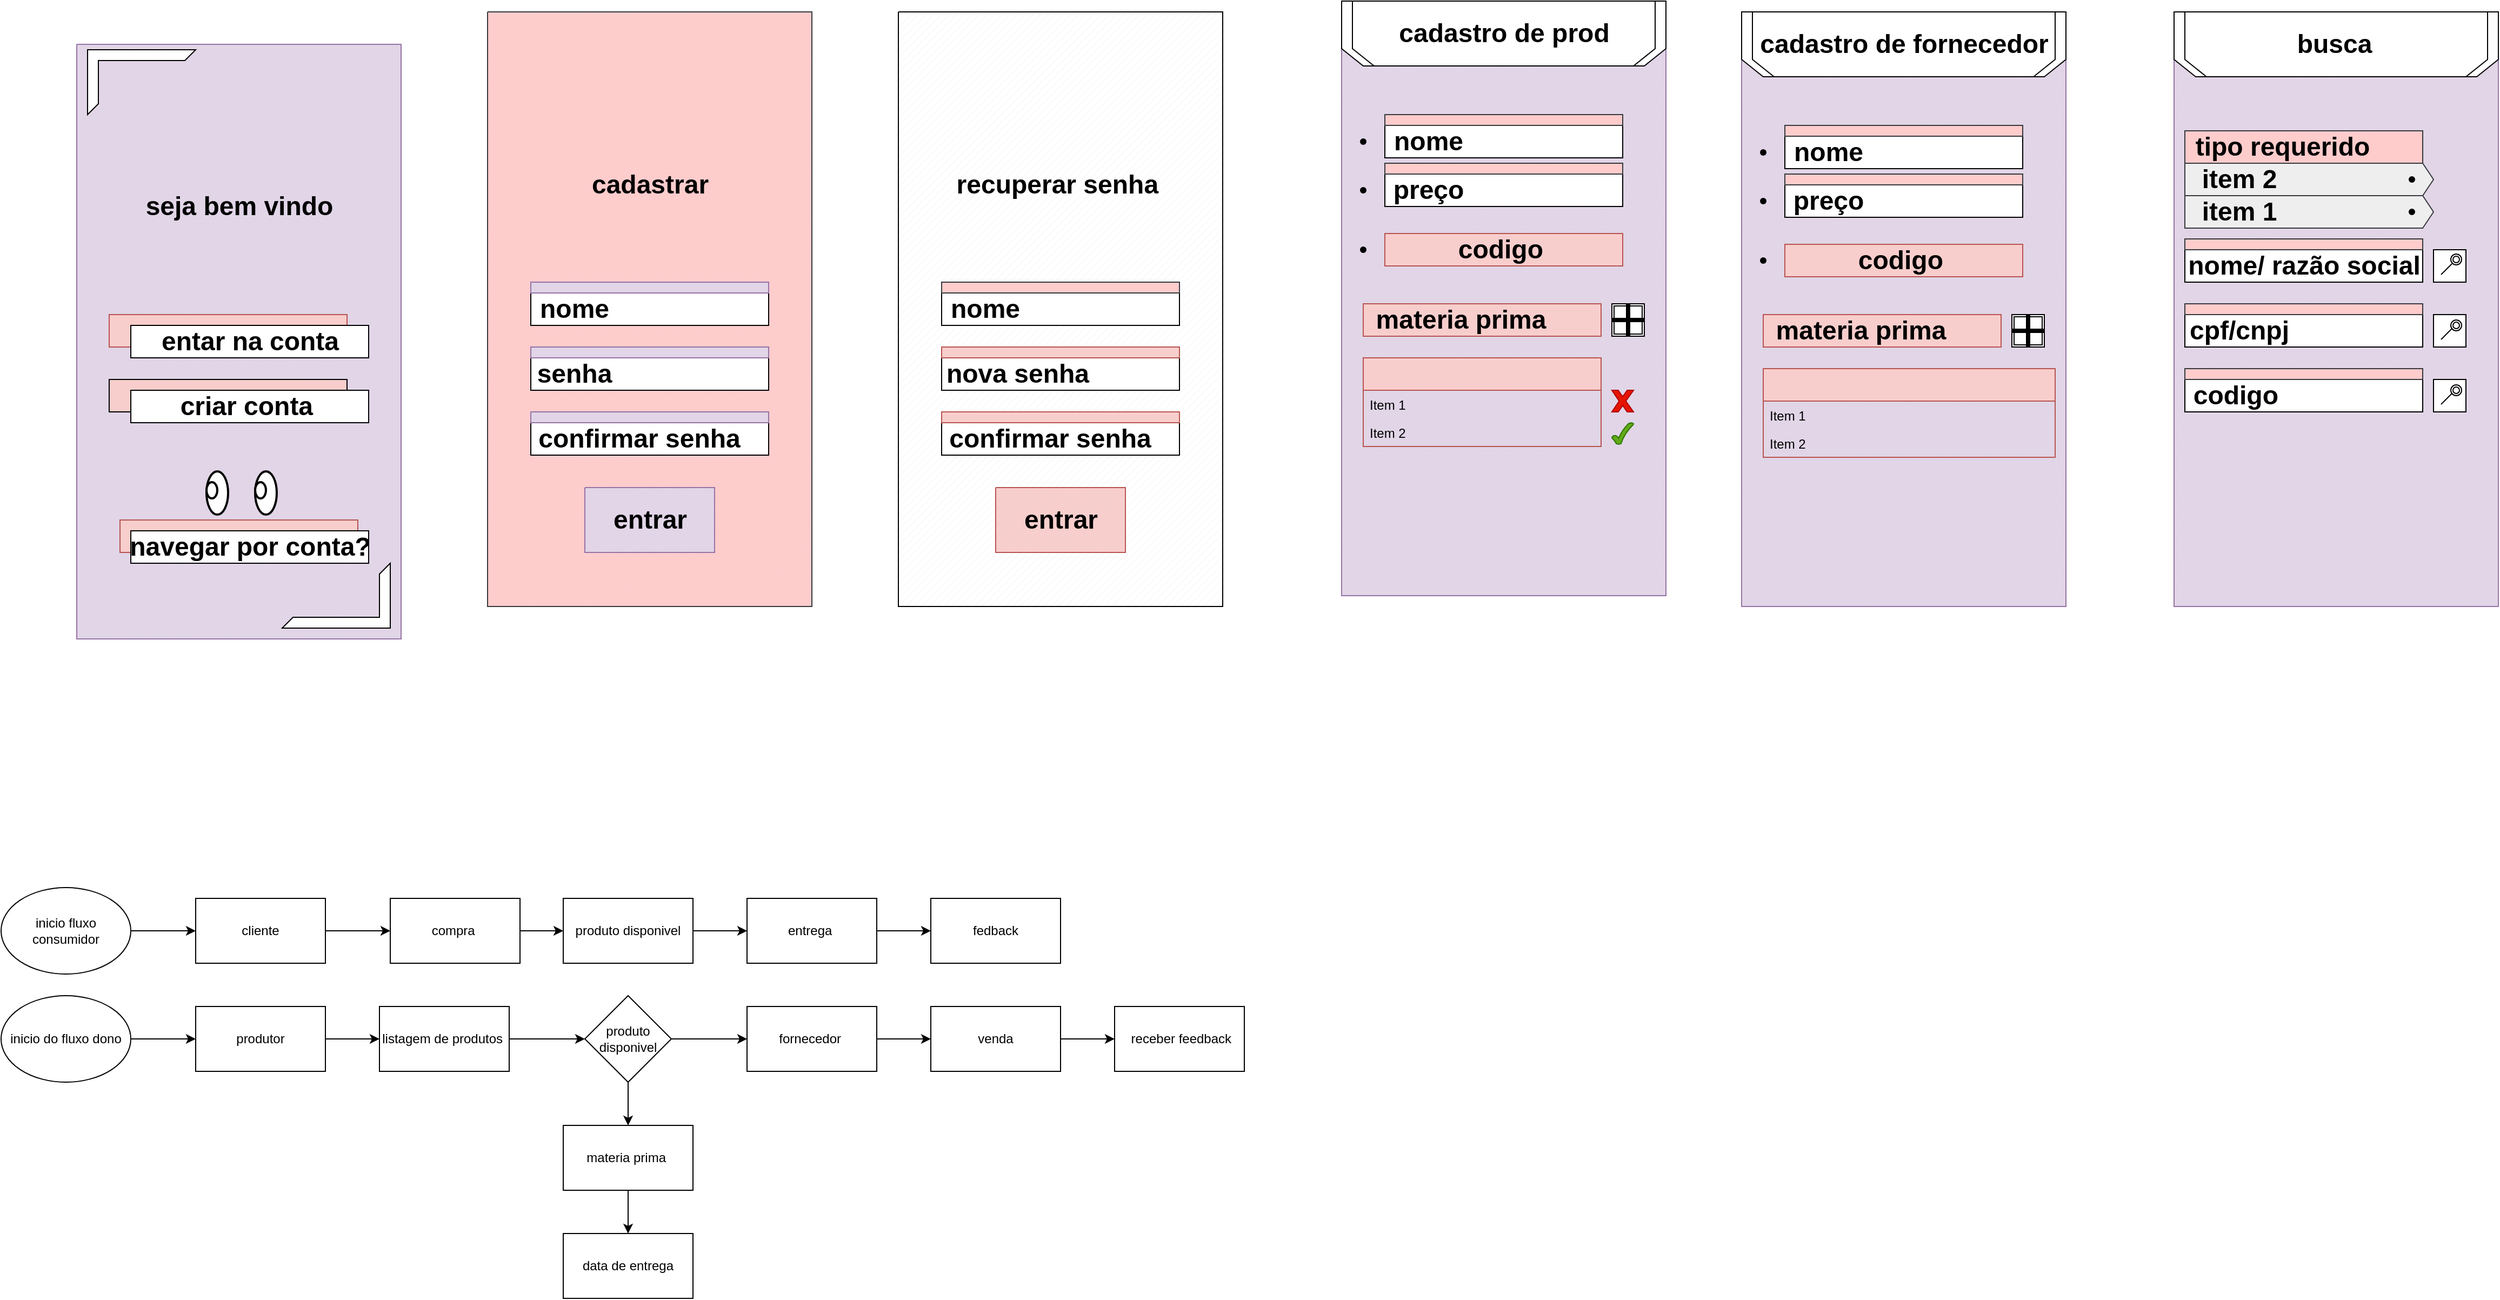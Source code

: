<mxfile version="24.4.13" type="google">
  <diagram name="Página-1" id="VuEnpg6Bu1WioC_4Fvcf">
    <mxGraphModel dx="2261" dy="1951" grid="1" gridSize="10" guides="1" tooltips="1" connect="1" arrows="1" fold="1" page="1" pageScale="1" pageWidth="827" pageHeight="1169" math="0" shadow="0">
      <root>
        <mxCell id="0" />
        <mxCell id="1" parent="0" />
        <mxCell id="CZ2TSmDoHZK354zX8ozz-18" value="" style="verticalLabelPosition=bottom;verticalAlign=top;html=1;shape=mxgraph.basic.patternFillRect;fillStyle=diag;step=5;fillStrokeWidth=0.2;fillStrokeColor=#dddddd;fillColor=#ffcccc;strokeColor=#36393d;" parent="1" vertex="1">
          <mxGeometry x="360" y="-260" width="300" height="550" as="geometry" />
        </mxCell>
        <mxCell id="CZ2TSmDoHZK354zX8ozz-19" value="" style="verticalLabelPosition=bottom;verticalAlign=top;html=1;shape=mxgraph.basic.rect;fillColor2=none;strokeWidth=1;size=20;indent=5;" parent="1" vertex="1">
          <mxGeometry x="400" width="220" height="30" as="geometry" />
        </mxCell>
        <mxCell id="CZ2TSmDoHZK354zX8ozz-20" value="" style="verticalLabelPosition=bottom;verticalAlign=top;html=1;shape=mxgraph.basic.rect;fillColor2=none;strokeWidth=1;size=20;indent=5;" parent="1" vertex="1">
          <mxGeometry x="400" y="60" width="220" height="30" as="geometry" />
        </mxCell>
        <mxCell id="CZ2TSmDoHZK354zX8ozz-21" value="" style="verticalLabelPosition=bottom;verticalAlign=top;html=1;shape=mxgraph.basic.patternFillRect;fillStyle=diag;step=5;fillStrokeWidth=0.2;fillStrokeColor=#dddddd;fillColor=#e1d5e7;strokeColor=#9673a6;" parent="1" vertex="1">
          <mxGeometry x="450" y="180" width="120" height="60" as="geometry" />
        </mxCell>
        <mxCell id="CZ2TSmDoHZK354zX8ozz-23" value="cadastrar" style="text;strokeColor=none;fillColor=none;html=1;fontSize=24;fontStyle=1;verticalAlign=middle;align=center;" parent="1" vertex="1">
          <mxGeometry x="460" y="-120" width="100" height="40" as="geometry" />
        </mxCell>
        <mxCell id="CZ2TSmDoHZK354zX8ozz-24" value="" style="verticalLabelPosition=bottom;verticalAlign=top;html=1;shape=mxgraph.basic.rect;fillColor2=none;strokeWidth=1;size=20;indent=5;fillColor=#e1d5e7;strokeColor=#9673a6;" parent="1" vertex="1">
          <mxGeometry x="400" y="-10" width="220" height="10" as="geometry" />
        </mxCell>
        <mxCell id="CZ2TSmDoHZK354zX8ozz-25" value="nome" style="text;strokeColor=none;fillColor=none;html=1;fontSize=24;fontStyle=1;verticalAlign=middle;align=center;" parent="1" vertex="1">
          <mxGeometry x="430" y="10" width="20" height="10" as="geometry" />
        </mxCell>
        <mxCell id="CZ2TSmDoHZK354zX8ozz-26" value="senha" style="text;strokeColor=none;fillColor=none;html=1;fontSize=24;fontStyle=1;verticalAlign=middle;align=center;" parent="1" vertex="1">
          <mxGeometry x="430" y="70" width="20" height="10" as="geometry" />
        </mxCell>
        <mxCell id="CZ2TSmDoHZK354zX8ozz-27" value="" style="verticalLabelPosition=bottom;verticalAlign=top;html=1;shape=mxgraph.basic.rect;fillColor2=none;strokeWidth=1;size=20;indent=5;fillColor=#e1d5e7;strokeColor=#9673a6;" parent="1" vertex="1">
          <mxGeometry x="400" y="50" width="220" height="10" as="geometry" />
        </mxCell>
        <mxCell id="CZ2TSmDoHZK354zX8ozz-28" value="entrar" style="text;html=1;fontSize=24;fontStyle=1;verticalAlign=middle;align=center;rotation=0;" parent="1" vertex="1">
          <mxGeometry x="460" y="190" width="100" height="40" as="geometry" />
        </mxCell>
        <mxCell id="CZ2TSmDoHZK354zX8ozz-29" value="" style="verticalLabelPosition=bottom;verticalAlign=top;html=1;shape=mxgraph.basic.rect;fillColor2=none;strokeWidth=1;size=20;indent=5;" parent="1" vertex="1">
          <mxGeometry x="400" y="120" width="220" height="30" as="geometry" />
        </mxCell>
        <mxCell id="CZ2TSmDoHZK354zX8ozz-31" value="" style="verticalLabelPosition=bottom;verticalAlign=top;html=1;shape=mxgraph.basic.rect;fillColor2=none;strokeWidth=1;size=20;indent=5;fillColor=#e1d5e7;strokeColor=#9673a6;" parent="1" vertex="1">
          <mxGeometry x="400" y="110" width="220" height="10" as="geometry" />
        </mxCell>
        <mxCell id="CZ2TSmDoHZK354zX8ozz-32" value="confirmar senha" style="text;strokeColor=none;fillColor=none;html=1;fontSize=24;fontStyle=1;verticalAlign=middle;align=center;" parent="1" vertex="1">
          <mxGeometry x="490" y="130" width="20" height="10" as="geometry" />
        </mxCell>
        <mxCell id="CZ2TSmDoHZK354zX8ozz-33" value="" style="verticalLabelPosition=bottom;verticalAlign=top;html=1;shape=mxgraph.basic.patternFillRect;fillStyle=diag;step=5;fillStrokeWidth=0.2;fillStrokeColor=#dddddd;" parent="1" vertex="1">
          <mxGeometry x="740" y="-260" width="300" height="550" as="geometry" />
        </mxCell>
        <mxCell id="CZ2TSmDoHZK354zX8ozz-34" value="" style="verticalLabelPosition=bottom;verticalAlign=top;html=1;shape=mxgraph.basic.rect;fillColor2=none;strokeWidth=1;size=20;indent=5;" parent="1" vertex="1">
          <mxGeometry x="780" width="220" height="30" as="geometry" />
        </mxCell>
        <mxCell id="CZ2TSmDoHZK354zX8ozz-35" value="" style="verticalLabelPosition=bottom;verticalAlign=top;html=1;shape=mxgraph.basic.rect;fillColor2=none;strokeWidth=1;size=20;indent=5;" parent="1" vertex="1">
          <mxGeometry x="780" y="60" width="220" height="30" as="geometry" />
        </mxCell>
        <mxCell id="CZ2TSmDoHZK354zX8ozz-36" value="" style="verticalLabelPosition=bottom;verticalAlign=top;html=1;shape=mxgraph.basic.patternFillRect;fillStyle=diag;step=5;fillStrokeWidth=0.2;fillStrokeColor=#dddddd;fillColor=#f8cecc;strokeColor=#b85450;" parent="1" vertex="1">
          <mxGeometry x="830" y="180" width="120" height="60" as="geometry" />
        </mxCell>
        <mxCell id="CZ2TSmDoHZK354zX8ozz-37" value="recuperar senha&amp;nbsp;" style="text;strokeColor=none;fillColor=none;html=1;fontSize=24;fontStyle=1;verticalAlign=middle;align=center;" parent="1" vertex="1">
          <mxGeometry x="840" y="-120" width="100" height="40" as="geometry" />
        </mxCell>
        <mxCell id="CZ2TSmDoHZK354zX8ozz-38" value="" style="verticalLabelPosition=bottom;verticalAlign=top;html=1;shape=mxgraph.basic.rect;fillColor2=none;strokeWidth=1;size=20;indent=5;fillColor=#ffcccc;strokeColor=#36393d;" parent="1" vertex="1">
          <mxGeometry x="780" y="-10" width="220" height="10" as="geometry" />
        </mxCell>
        <mxCell id="CZ2TSmDoHZK354zX8ozz-39" value="nome" style="text;strokeColor=none;fillColor=none;html=1;fontSize=24;fontStyle=1;verticalAlign=middle;align=center;" parent="1" vertex="1">
          <mxGeometry x="810" y="10" width="20" height="10" as="geometry" />
        </mxCell>
        <mxCell id="CZ2TSmDoHZK354zX8ozz-40" value="nova senha" style="text;strokeColor=none;fillColor=none;html=1;fontSize=24;fontStyle=1;verticalAlign=middle;align=center;" parent="1" vertex="1">
          <mxGeometry x="840" y="70" width="20" height="10" as="geometry" />
        </mxCell>
        <mxCell id="CZ2TSmDoHZK354zX8ozz-41" value="" style="verticalLabelPosition=bottom;verticalAlign=top;html=1;shape=mxgraph.basic.rect;fillColor2=none;strokeWidth=1;size=20;indent=5;fillColor=#f8cecc;strokeColor=#b85450;" parent="1" vertex="1">
          <mxGeometry x="780" y="50" width="220" height="10" as="geometry" />
        </mxCell>
        <mxCell id="CZ2TSmDoHZK354zX8ozz-42" value="entrar" style="text;html=1;fontSize=24;fontStyle=1;verticalAlign=middle;align=center;" parent="1" vertex="1">
          <mxGeometry x="840" y="190" width="100" height="40" as="geometry" />
        </mxCell>
        <mxCell id="CZ2TSmDoHZK354zX8ozz-43" value="" style="verticalLabelPosition=bottom;verticalAlign=top;html=1;shape=mxgraph.basic.rect;fillColor2=none;strokeWidth=1;size=20;indent=5;" parent="1" vertex="1">
          <mxGeometry x="780" y="120" width="220" height="30" as="geometry" />
        </mxCell>
        <mxCell id="CZ2TSmDoHZK354zX8ozz-44" value="" style="verticalLabelPosition=bottom;verticalAlign=top;html=1;shape=mxgraph.basic.rect;fillColor2=none;strokeWidth=1;size=20;indent=5;fillColor=#f8cecc;strokeColor=#b85450;" parent="1" vertex="1">
          <mxGeometry x="780" y="110" width="220" height="10" as="geometry" />
        </mxCell>
        <mxCell id="CZ2TSmDoHZK354zX8ozz-45" value="confirmar senha" style="text;strokeColor=none;fillColor=none;html=1;fontSize=24;fontStyle=1;verticalAlign=middle;align=center;" parent="1" vertex="1">
          <mxGeometry x="870" y="130" width="20" height="10" as="geometry" />
        </mxCell>
        <mxCell id="CZ2TSmDoHZK354zX8ozz-48" value="" style="verticalLabelPosition=bottom;verticalAlign=top;html=1;shape=mxgraph.basic.patternFillRect;fillStyle=diag;step=5;fillStrokeWidth=0.2;fillStrokeColor=#dddddd;fillColor=#e1d5e7;strokeColor=#9673a6;" parent="1" vertex="1">
          <mxGeometry x="-20" y="-230" width="300" height="550" as="geometry" />
        </mxCell>
        <mxCell id="CZ2TSmDoHZK354zX8ozz-49" value="seja bem vindo" style="text;strokeColor=none;fillColor=none;html=1;fontSize=24;fontStyle=1;verticalAlign=middle;align=center;" parent="1" vertex="1">
          <mxGeometry x="80" y="-100" width="100" height="40" as="geometry" />
        </mxCell>
        <mxCell id="CZ2TSmDoHZK354zX8ozz-50" value="" style="verticalLabelPosition=bottom;verticalAlign=top;html=1;shape=mxgraph.basic.rect;fillColor2=none;strokeWidth=1;size=20;indent=5;fillColor=#f8cecc;strokeColor=#b85450;" parent="1" vertex="1">
          <mxGeometry x="10" y="20" width="220" height="30" as="geometry" />
        </mxCell>
        <mxCell id="CZ2TSmDoHZK354zX8ozz-51" value="" style="verticalLabelPosition=bottom;verticalAlign=top;html=1;shape=mxgraph.basic.rect;fillColor2=none;strokeWidth=1;size=20;indent=5;fillColor=#f8cecc;strokeColor=default;" parent="1" vertex="1">
          <mxGeometry x="10" y="80" width="220" height="30" as="geometry" />
        </mxCell>
        <mxCell id="CZ2TSmDoHZK354zX8ozz-52" value="" style="verticalLabelPosition=bottom;verticalAlign=top;html=1;shape=mxgraph.basic.rect;fillColor2=none;strokeWidth=1;size=20;indent=5;fillColor=#f8cecc;strokeColor=#b85450;" parent="1" vertex="1">
          <mxGeometry x="20" y="210" width="220" height="30" as="geometry" />
        </mxCell>
        <mxCell id="CZ2TSmDoHZK354zX8ozz-57" value="" style="verticalLabelPosition=bottom;verticalAlign=top;html=1;shape=mxgraph.basic.rect;fillColor2=none;strokeWidth=1;size=20;indent=5;" parent="1" vertex="1">
          <mxGeometry x="30" y="30" width="220" height="30" as="geometry" />
        </mxCell>
        <mxCell id="CZ2TSmDoHZK354zX8ozz-58" value="entar na conta" style="text;strokeColor=none;fillColor=none;html=1;fontSize=24;fontStyle=1;verticalAlign=middle;align=center;" parent="1" vertex="1">
          <mxGeometry x="90" y="25" width="100" height="40" as="geometry" />
        </mxCell>
        <mxCell id="CZ2TSmDoHZK354zX8ozz-59" value="" style="verticalLabelPosition=bottom;verticalAlign=top;html=1;shape=mxgraph.basic.rect;fillColor2=none;strokeWidth=1;size=20;indent=5;" parent="1" vertex="1">
          <mxGeometry x="30" y="220" width="220" height="30" as="geometry" />
        </mxCell>
        <mxCell id="CZ2TSmDoHZK354zX8ozz-60" value="" style="verticalLabelPosition=bottom;verticalAlign=top;html=1;shape=mxgraph.basic.rect;fillColor2=none;strokeWidth=1;size=20;indent=5;" parent="1" vertex="1">
          <mxGeometry x="30" y="90" width="220" height="30" as="geometry" />
        </mxCell>
        <mxCell id="CZ2TSmDoHZK354zX8ozz-61" value="criar conta&amp;nbsp;" style="text;strokeColor=none;fillColor=none;html=1;fontSize=24;fontStyle=1;verticalAlign=middle;align=center;" parent="1" vertex="1">
          <mxGeometry x="90" y="85" width="100" height="40" as="geometry" />
        </mxCell>
        <mxCell id="CZ2TSmDoHZK354zX8ozz-63" value="navegar por conta?" style="text;strokeColor=none;fillColor=none;html=1;fontSize=24;fontStyle=1;verticalAlign=middle;align=center;" parent="1" vertex="1">
          <mxGeometry x="90" y="215" width="100" height="40" as="geometry" />
        </mxCell>
        <mxCell id="CZ2TSmDoHZK354zX8ozz-64" value="" style="strokeWidth=2;html=1;shape=mxgraph.flowchart.start_1;whiteSpace=wrap;direction=south;" parent="1" vertex="1">
          <mxGeometry x="145" y="165" width="20" height="40" as="geometry" />
        </mxCell>
        <mxCell id="CZ2TSmDoHZK354zX8ozz-65" value="" style="strokeWidth=2;html=1;shape=mxgraph.flowchart.start_1;whiteSpace=wrap;direction=south;" parent="1" vertex="1">
          <mxGeometry x="100" y="165" width="20" height="40" as="geometry" />
        </mxCell>
        <mxCell id="CZ2TSmDoHZK354zX8ozz-67" value="" style="strokeWidth=2;html=1;shape=mxgraph.flowchart.start_1;whiteSpace=wrap;direction=south;" parent="1" vertex="1">
          <mxGeometry x="145" y="175" width="10" height="15" as="geometry" />
        </mxCell>
        <mxCell id="CZ2TSmDoHZK354zX8ozz-68" value="" style="strokeWidth=2;html=1;shape=mxgraph.flowchart.start_1;whiteSpace=wrap;direction=south;" parent="1" vertex="1">
          <mxGeometry x="100" y="175" width="10" height="15" as="geometry" />
        </mxCell>
        <mxCell id="CZ2TSmDoHZK354zX8ozz-74" value="" style="verticalLabelPosition=bottom;verticalAlign=top;html=1;shape=mxgraph.basic.patternFillRect;fillStyle=diag;step=5;fillStrokeWidth=0.2;fillStrokeColor=#dddddd;fillColor=#e1d5e7;strokeColor=#9673a6;" parent="1" vertex="1">
          <mxGeometry x="1150" y="-270" width="300" height="550" as="geometry" />
        </mxCell>
        <mxCell id="CZ2TSmDoHZK354zX8ozz-75" value="" style="shape=loopLimit;whiteSpace=wrap;html=1;direction=west;" parent="1" vertex="1">
          <mxGeometry x="1150" y="-270" width="300" height="60" as="geometry" />
        </mxCell>
        <mxCell id="CZ2TSmDoHZK354zX8ozz-77" value="" style="shape=loopLimit;whiteSpace=wrap;html=1;direction=west;" parent="1" vertex="1">
          <mxGeometry x="1160" y="-270" width="280" height="60" as="geometry" />
        </mxCell>
        <mxCell id="CZ2TSmDoHZK354zX8ozz-78" value="cadastro de prod" style="text;strokeColor=none;fillColor=none;html=1;fontSize=24;fontStyle=1;verticalAlign=middle;align=center;" parent="1" vertex="1">
          <mxGeometry x="1250" y="-260" width="100" height="40" as="geometry" />
        </mxCell>
        <mxCell id="CZ2TSmDoHZK354zX8ozz-80" value="" style="shape=waypoint;sketch=0;fillStyle=solid;size=6;pointerEvents=1;points=[];fillColor=none;resizable=0;rotatable=0;perimeter=centerPerimeter;snapToPoint=1;" parent="1" vertex="1">
          <mxGeometry x="1160" y="-50" width="20" height="20" as="geometry" />
        </mxCell>
        <mxCell id="CZ2TSmDoHZK354zX8ozz-81" value="" style="shape=waypoint;sketch=0;fillStyle=solid;size=6;pointerEvents=1;points=[];fillColor=none;resizable=0;rotatable=0;perimeter=centerPerimeter;snapToPoint=1;" parent="1" vertex="1">
          <mxGeometry x="1160" y="-105" width="20" height="20" as="geometry" />
        </mxCell>
        <mxCell id="CZ2TSmDoHZK354zX8ozz-82" value="" style="shape=waypoint;sketch=0;fillStyle=solid;size=6;pointerEvents=1;points=[];fillColor=none;resizable=0;rotatable=0;perimeter=centerPerimeter;snapToPoint=1;" parent="1" vertex="1">
          <mxGeometry x="1160" y="-150" width="20" height="20" as="geometry" />
        </mxCell>
        <mxCell id="CZ2TSmDoHZK354zX8ozz-85" value="" style="verticalLabelPosition=bottom;verticalAlign=top;html=1;shape=mxgraph.basic.rect;fillColor2=none;strokeWidth=1;size=20;indent=5;" parent="1" vertex="1">
          <mxGeometry x="1190" y="-155" width="220" height="30" as="geometry" />
        </mxCell>
        <mxCell id="CZ2TSmDoHZK354zX8ozz-86" value="" style="verticalLabelPosition=bottom;verticalAlign=top;html=1;shape=mxgraph.basic.rect;fillColor2=none;strokeWidth=1;size=20;indent=5;" parent="1" vertex="1">
          <mxGeometry x="1190" y="-110" width="220" height="30" as="geometry" />
        </mxCell>
        <mxCell id="CZ2TSmDoHZK354zX8ozz-87" value="" style="verticalLabelPosition=bottom;verticalAlign=top;html=1;shape=mxgraph.basic.rect;fillColor2=none;strokeWidth=1;size=20;indent=5;fillColor=#ffcccc;strokeColor=#36393d;" parent="1" vertex="1">
          <mxGeometry x="1190" y="-120" width="220" height="10" as="geometry" />
        </mxCell>
        <mxCell id="CZ2TSmDoHZK354zX8ozz-88" value="" style="verticalLabelPosition=bottom;verticalAlign=top;html=1;shape=mxgraph.basic.rect;fillColor2=none;strokeWidth=1;size=20;indent=5;fillColor=#ffcccc;strokeColor=#36393d;" parent="1" vertex="1">
          <mxGeometry x="1190" y="-165" width="220" height="10" as="geometry" />
        </mxCell>
        <mxCell id="CZ2TSmDoHZK354zX8ozz-89" value="nome" style="text;strokeColor=none;fillColor=none;html=1;fontSize=24;fontStyle=1;verticalAlign=middle;align=center;" parent="1" vertex="1">
          <mxGeometry x="1180" y="-160" width="100" height="40" as="geometry" />
        </mxCell>
        <mxCell id="CZ2TSmDoHZK354zX8ozz-90" value="preço" style="text;strokeColor=none;fillColor=none;html=1;fontSize=24;fontStyle=1;verticalAlign=middle;align=center;" parent="1" vertex="1">
          <mxGeometry x="1180" y="-115" width="100" height="40" as="geometry" />
        </mxCell>
        <mxCell id="CZ2TSmDoHZK354zX8ozz-91" value="" style="verticalLabelPosition=bottom;verticalAlign=top;html=1;shape=mxgraph.basic.rect;fillColor2=none;strokeWidth=1;size=20;indent=5;fillColor=#f8cecc;strokeColor=#b85450;" parent="1" vertex="1">
          <mxGeometry x="1190" y="-55" width="220" height="30" as="geometry" />
        </mxCell>
        <mxCell id="CZ2TSmDoHZK354zX8ozz-92" value="codigo&amp;nbsp;" style="text;strokeColor=none;fillColor=none;html=1;fontSize=24;fontStyle=1;verticalAlign=middle;align=center;" parent="1" vertex="1">
          <mxGeometry x="1250" y="-60" width="100" height="40" as="geometry" />
        </mxCell>
        <mxCell id="CZ2TSmDoHZK354zX8ozz-93" value="" style="verticalLabelPosition=bottom;verticalAlign=top;html=1;shape=mxgraph.basic.rect;fillColor2=none;strokeWidth=1;size=20;indent=5;fillColor=#f8cecc;strokeColor=#b85450;" parent="1" vertex="1">
          <mxGeometry x="1170" y="10" width="220" height="30" as="geometry" />
        </mxCell>
        <mxCell id="CZ2TSmDoHZK354zX8ozz-94" value="materia prima" style="text;strokeColor=none;fillColor=none;html=1;fontSize=24;fontStyle=1;verticalAlign=middle;align=center;" parent="1" vertex="1">
          <mxGeometry x="1210" y="5" width="100" height="40" as="geometry" />
        </mxCell>
        <mxCell id="CZ2TSmDoHZK354zX8ozz-95" value="" style="shape=ext;double=1;whiteSpace=wrap;html=1;aspect=fixed;" parent="1" vertex="1">
          <mxGeometry x="1400" y="10" width="30" height="30" as="geometry" />
        </mxCell>
        <mxCell id="CZ2TSmDoHZK354zX8ozz-96" value="" style="line;strokeWidth=4;html=1;perimeter=backbonePerimeter;points=[];outlineConnect=0;" parent="1" vertex="1">
          <mxGeometry x="1400" y="20" width="30" height="10" as="geometry" />
        </mxCell>
        <mxCell id="CZ2TSmDoHZK354zX8ozz-97" value="" style="line;strokeWidth=4;direction=south;html=1;perimeter=backbonePerimeter;points=[];outlineConnect=0;" parent="1" vertex="1">
          <mxGeometry x="1410" y="10" width="10" height="30" as="geometry" />
        </mxCell>
        <mxCell id="CZ2TSmDoHZK354zX8ozz-99" value="" style="swimlane;fontStyle=0;childLayout=stackLayout;horizontal=1;startSize=30;fillColor=#f8cecc;horizontalStack=0;resizeParent=1;resizeParentMax=0;resizeLast=0;collapsible=1;marginBottom=0;html=1;strokeColor=#b85450;" parent="1" vertex="1">
          <mxGeometry x="1170" y="60" width="220" height="82" as="geometry" />
        </mxCell>
        <mxCell id="CZ2TSmDoHZK354zX8ozz-100" value="Item 1" style="text;strokeColor=none;fillColor=none;align=left;verticalAlign=top;spacingLeft=4;spacingRight=4;overflow=hidden;rotatable=0;points=[[0,0.5],[1,0.5]];portConstraint=eastwest;whiteSpace=wrap;html=1;" parent="CZ2TSmDoHZK354zX8ozz-99" vertex="1">
          <mxGeometry y="30" width="220" height="26" as="geometry" />
        </mxCell>
        <mxCell id="CZ2TSmDoHZK354zX8ozz-101" value="Item 2" style="text;align=left;verticalAlign=top;spacingLeft=4;spacingRight=4;overflow=hidden;rotatable=0;points=[[0,0.5],[1,0.5]];portConstraint=eastwest;whiteSpace=wrap;html=1;" parent="CZ2TSmDoHZK354zX8ozz-99" vertex="1">
          <mxGeometry y="56" width="220" height="26" as="geometry" />
        </mxCell>
        <mxCell id="CZ2TSmDoHZK354zX8ozz-114" style="edgeStyle=orthogonalEdgeStyle;rounded=0;orthogonalLoop=1;jettySize=auto;html=1;entryX=0;entryY=0.5;entryDx=0;entryDy=0;" parent="1" source="CZ2TSmDoHZK354zX8ozz-105" target="CZ2TSmDoHZK354zX8ozz-109" edge="1">
          <mxGeometry relative="1" as="geometry" />
        </mxCell>
        <mxCell id="CZ2TSmDoHZK354zX8ozz-105" value="compra&amp;nbsp;" style="rounded=0;whiteSpace=wrap;html=1;" parent="1" vertex="1">
          <mxGeometry x="270" y="560" width="120" height="60" as="geometry" />
        </mxCell>
        <mxCell id="CZ2TSmDoHZK354zX8ozz-139" style="edgeStyle=orthogonalEdgeStyle;rounded=0;orthogonalLoop=1;jettySize=auto;html=1;" parent="1" source="CZ2TSmDoHZK354zX8ozz-106" target="CZ2TSmDoHZK354zX8ozz-136" edge="1">
          <mxGeometry relative="1" as="geometry" />
        </mxCell>
        <mxCell id="CZ2TSmDoHZK354zX8ozz-106" value="venda" style="rounded=0;whiteSpace=wrap;html=1;" parent="1" vertex="1">
          <mxGeometry x="770" y="660" width="120" height="60" as="geometry" />
        </mxCell>
        <mxCell id="CZ2TSmDoHZK354zX8ozz-113" style="edgeStyle=orthogonalEdgeStyle;rounded=0;orthogonalLoop=1;jettySize=auto;html=1;entryX=0;entryY=0.5;entryDx=0;entryDy=0;" parent="1" source="CZ2TSmDoHZK354zX8ozz-107" target="CZ2TSmDoHZK354zX8ozz-105" edge="1">
          <mxGeometry relative="1" as="geometry" />
        </mxCell>
        <mxCell id="CZ2TSmDoHZK354zX8ozz-107" value="cliente" style="rounded=0;whiteSpace=wrap;html=1;" parent="1" vertex="1">
          <mxGeometry x="90" y="560" width="120" height="60" as="geometry" />
        </mxCell>
        <mxCell id="CZ2TSmDoHZK354zX8ozz-108" value="produtor" style="rounded=0;whiteSpace=wrap;html=1;" parent="1" vertex="1">
          <mxGeometry x="90" y="660" width="120" height="60" as="geometry" />
        </mxCell>
        <mxCell id="CZ2TSmDoHZK354zX8ozz-130" style="edgeStyle=orthogonalEdgeStyle;rounded=0;orthogonalLoop=1;jettySize=auto;html=1;entryX=0;entryY=0.5;entryDx=0;entryDy=0;" parent="1" source="CZ2TSmDoHZK354zX8ozz-109" target="CZ2TSmDoHZK354zX8ozz-127" edge="1">
          <mxGeometry relative="1" as="geometry" />
        </mxCell>
        <mxCell id="CZ2TSmDoHZK354zX8ozz-109" value="produto disponivel" style="rounded=0;whiteSpace=wrap;html=1;" parent="1" vertex="1">
          <mxGeometry x="430" y="560" width="120" height="60" as="geometry" />
        </mxCell>
        <mxCell id="CZ2TSmDoHZK354zX8ozz-118" style="edgeStyle=orthogonalEdgeStyle;rounded=0;orthogonalLoop=1;jettySize=auto;html=1;entryX=0.5;entryY=0;entryDx=0;entryDy=0;" parent="1" source="CZ2TSmDoHZK354zX8ozz-111" target="CZ2TSmDoHZK354zX8ozz-112" edge="1">
          <mxGeometry relative="1" as="geometry" />
        </mxCell>
        <mxCell id="CZ2TSmDoHZK354zX8ozz-111" value="materia prima&amp;nbsp;" style="rounded=0;whiteSpace=wrap;html=1;" parent="1" vertex="1">
          <mxGeometry x="430" y="770" width="120" height="60" as="geometry" />
        </mxCell>
        <mxCell id="CZ2TSmDoHZK354zX8ozz-112" value="data de entrega" style="rounded=0;whiteSpace=wrap;html=1;" parent="1" vertex="1">
          <mxGeometry x="430" y="870" width="120" height="60" as="geometry" />
        </mxCell>
        <mxCell id="CZ2TSmDoHZK354zX8ozz-138" style="edgeStyle=orthogonalEdgeStyle;rounded=0;orthogonalLoop=1;jettySize=auto;html=1;" parent="1" source="CZ2TSmDoHZK354zX8ozz-119" target="CZ2TSmDoHZK354zX8ozz-106" edge="1">
          <mxGeometry relative="1" as="geometry" />
        </mxCell>
        <mxCell id="CZ2TSmDoHZK354zX8ozz-119" value="fornecedor&amp;nbsp;" style="rounded=0;whiteSpace=wrap;html=1;" parent="1" vertex="1">
          <mxGeometry x="600" y="660" width="120" height="60" as="geometry" />
        </mxCell>
        <mxCell id="CZ2TSmDoHZK354zX8ozz-122" style="edgeStyle=orthogonalEdgeStyle;rounded=0;orthogonalLoop=1;jettySize=auto;html=1;entryX=0.5;entryY=0;entryDx=0;entryDy=0;" parent="1" source="CZ2TSmDoHZK354zX8ozz-120" target="CZ2TSmDoHZK354zX8ozz-111" edge="1">
          <mxGeometry relative="1" as="geometry" />
        </mxCell>
        <mxCell id="CZ2TSmDoHZK354zX8ozz-123" style="edgeStyle=orthogonalEdgeStyle;rounded=0;orthogonalLoop=1;jettySize=auto;html=1;entryX=0;entryY=0.5;entryDx=0;entryDy=0;" parent="1" source="CZ2TSmDoHZK354zX8ozz-120" target="CZ2TSmDoHZK354zX8ozz-119" edge="1">
          <mxGeometry relative="1" as="geometry" />
        </mxCell>
        <mxCell id="CZ2TSmDoHZK354zX8ozz-120" value="produto disponivel" style="rhombus;whiteSpace=wrap;html=1;" parent="1" vertex="1">
          <mxGeometry x="450" y="650" width="80" height="80" as="geometry" />
        </mxCell>
        <mxCell id="CZ2TSmDoHZK354zX8ozz-133" style="edgeStyle=orthogonalEdgeStyle;rounded=0;orthogonalLoop=1;jettySize=auto;html=1;entryX=0;entryY=0.5;entryDx=0;entryDy=0;" parent="1" source="CZ2TSmDoHZK354zX8ozz-125" target="CZ2TSmDoHZK354zX8ozz-108" edge="1">
          <mxGeometry relative="1" as="geometry" />
        </mxCell>
        <mxCell id="CZ2TSmDoHZK354zX8ozz-125" value="inicio do fluxo dono" style="ellipse;whiteSpace=wrap;html=1;" parent="1" vertex="1">
          <mxGeometry x="-90" y="650" width="120" height="80" as="geometry" />
        </mxCell>
        <mxCell id="CZ2TSmDoHZK354zX8ozz-132" style="edgeStyle=orthogonalEdgeStyle;rounded=0;orthogonalLoop=1;jettySize=auto;html=1;" parent="1" source="CZ2TSmDoHZK354zX8ozz-126" target="CZ2TSmDoHZK354zX8ozz-107" edge="1">
          <mxGeometry relative="1" as="geometry" />
        </mxCell>
        <mxCell id="CZ2TSmDoHZK354zX8ozz-126" value="inicio fluxo consumidor" style="ellipse;whiteSpace=wrap;html=1;" parent="1" vertex="1">
          <mxGeometry x="-90" y="550" width="120" height="80" as="geometry" />
        </mxCell>
        <mxCell id="CZ2TSmDoHZK354zX8ozz-131" style="edgeStyle=orthogonalEdgeStyle;rounded=0;orthogonalLoop=1;jettySize=auto;html=1;" parent="1" source="CZ2TSmDoHZK354zX8ozz-127" target="CZ2TSmDoHZK354zX8ozz-128" edge="1">
          <mxGeometry relative="1" as="geometry" />
        </mxCell>
        <mxCell id="CZ2TSmDoHZK354zX8ozz-127" value="entrega&amp;nbsp;" style="rounded=0;whiteSpace=wrap;html=1;" parent="1" vertex="1">
          <mxGeometry x="600" y="560" width="120" height="60" as="geometry" />
        </mxCell>
        <mxCell id="CZ2TSmDoHZK354zX8ozz-128" value="fedback" style="rounded=0;whiteSpace=wrap;html=1;" parent="1" vertex="1">
          <mxGeometry x="770" y="560" width="120" height="60" as="geometry" />
        </mxCell>
        <mxCell id="CZ2TSmDoHZK354zX8ozz-135" value="" style="edgeStyle=orthogonalEdgeStyle;rounded=0;orthogonalLoop=1;jettySize=auto;html=1;entryX=0;entryY=0.5;entryDx=0;entryDy=0;" parent="1" source="CZ2TSmDoHZK354zX8ozz-108" target="CZ2TSmDoHZK354zX8ozz-134" edge="1">
          <mxGeometry relative="1" as="geometry">
            <mxPoint x="210" y="690" as="sourcePoint" />
            <mxPoint x="970" y="690" as="targetPoint" />
          </mxGeometry>
        </mxCell>
        <mxCell id="CZ2TSmDoHZK354zX8ozz-137" style="edgeStyle=orthogonalEdgeStyle;rounded=0;orthogonalLoop=1;jettySize=auto;html=1;" parent="1" source="CZ2TSmDoHZK354zX8ozz-134" target="CZ2TSmDoHZK354zX8ozz-120" edge="1">
          <mxGeometry relative="1" as="geometry" />
        </mxCell>
        <mxCell id="CZ2TSmDoHZK354zX8ozz-134" value="listagem de produtos&amp;nbsp;" style="rounded=0;whiteSpace=wrap;html=1;" parent="1" vertex="1">
          <mxGeometry x="260" y="660" width="120" height="60" as="geometry" />
        </mxCell>
        <mxCell id="CZ2TSmDoHZK354zX8ozz-136" value="&amp;nbsp;receber feedback" style="rounded=0;whiteSpace=wrap;html=1;" parent="1" vertex="1">
          <mxGeometry x="940" y="660" width="120" height="60" as="geometry" />
        </mxCell>
        <mxCell id="CZ2TSmDoHZK354zX8ozz-163" value="" style="verticalLabelPosition=bottom;verticalAlign=top;html=1;shape=mxgraph.basic.patternFillRect;fillStyle=diag;step=5;fillStrokeWidth=0.2;fillStrokeColor=#dddddd;fillColor=#e1d5e7;strokeColor=#9673a6;" parent="1" vertex="1">
          <mxGeometry x="1520" y="-260" width="300" height="550" as="geometry" />
        </mxCell>
        <mxCell id="CZ2TSmDoHZK354zX8ozz-164" value="" style="shape=loopLimit;whiteSpace=wrap;html=1;direction=west;" parent="1" vertex="1">
          <mxGeometry x="1520" y="-260" width="300" height="60" as="geometry" />
        </mxCell>
        <mxCell id="CZ2TSmDoHZK354zX8ozz-165" value="" style="shape=loopLimit;whiteSpace=wrap;html=1;direction=west;" parent="1" vertex="1">
          <mxGeometry x="1530" y="-260" width="280" height="60" as="geometry" />
        </mxCell>
        <mxCell id="CZ2TSmDoHZK354zX8ozz-166" value="cadastro de fornecedor" style="text;strokeColor=none;fillColor=none;html=1;fontSize=24;fontStyle=1;verticalAlign=middle;align=center;" parent="1" vertex="1">
          <mxGeometry x="1620" y="-250" width="100" height="40" as="geometry" />
        </mxCell>
        <mxCell id="CZ2TSmDoHZK354zX8ozz-167" value="" style="shape=waypoint;sketch=0;fillStyle=solid;size=6;pointerEvents=1;points=[];fillColor=none;resizable=0;rotatable=0;perimeter=centerPerimeter;snapToPoint=1;" parent="1" vertex="1">
          <mxGeometry x="1530" y="-40" width="20" height="20" as="geometry" />
        </mxCell>
        <mxCell id="CZ2TSmDoHZK354zX8ozz-168" value="" style="shape=waypoint;sketch=0;fillStyle=solid;size=6;pointerEvents=1;points=[];fillColor=none;resizable=0;rotatable=0;perimeter=centerPerimeter;snapToPoint=1;" parent="1" vertex="1">
          <mxGeometry x="1530" y="-95" width="20" height="20" as="geometry" />
        </mxCell>
        <mxCell id="CZ2TSmDoHZK354zX8ozz-169" value="" style="shape=waypoint;sketch=0;fillStyle=solid;size=6;pointerEvents=1;points=[];fillColor=none;resizable=0;rotatable=0;perimeter=centerPerimeter;snapToPoint=1;" parent="1" vertex="1">
          <mxGeometry x="1530" y="-140" width="20" height="20" as="geometry" />
        </mxCell>
        <mxCell id="CZ2TSmDoHZK354zX8ozz-170" value="" style="verticalLabelPosition=bottom;verticalAlign=top;html=1;shape=mxgraph.basic.rect;fillColor2=none;strokeWidth=1;size=20;indent=5;" parent="1" vertex="1">
          <mxGeometry x="1560" y="-145" width="220" height="30" as="geometry" />
        </mxCell>
        <mxCell id="CZ2TSmDoHZK354zX8ozz-171" value="" style="verticalLabelPosition=bottom;verticalAlign=top;html=1;shape=mxgraph.basic.rect;fillColor2=none;strokeWidth=1;size=20;indent=5;" parent="1" vertex="1">
          <mxGeometry x="1560" y="-100" width="220" height="30" as="geometry" />
        </mxCell>
        <mxCell id="CZ2TSmDoHZK354zX8ozz-172" value="" style="verticalLabelPosition=bottom;verticalAlign=top;html=1;shape=mxgraph.basic.rect;fillColor2=none;strokeWidth=1;size=20;indent=5;fillColor=#ffcccc;strokeColor=#36393d;" parent="1" vertex="1">
          <mxGeometry x="1560" y="-110" width="220" height="10" as="geometry" />
        </mxCell>
        <mxCell id="CZ2TSmDoHZK354zX8ozz-173" value="" style="verticalLabelPosition=bottom;verticalAlign=top;html=1;shape=mxgraph.basic.rect;fillColor2=none;strokeWidth=1;size=20;indent=5;fillColor=#ffcccc;strokeColor=#36393d;" parent="1" vertex="1">
          <mxGeometry x="1560" y="-155" width="220" height="10" as="geometry" />
        </mxCell>
        <mxCell id="CZ2TSmDoHZK354zX8ozz-174" value="nome" style="text;strokeColor=none;fillColor=none;html=1;fontSize=24;fontStyle=1;verticalAlign=middle;align=center;" parent="1" vertex="1">
          <mxGeometry x="1550" y="-150" width="100" height="40" as="geometry" />
        </mxCell>
        <mxCell id="CZ2TSmDoHZK354zX8ozz-175" value="preço" style="text;strokeColor=none;fillColor=none;html=1;fontSize=24;fontStyle=1;verticalAlign=middle;align=center;" parent="1" vertex="1">
          <mxGeometry x="1550" y="-105" width="100" height="40" as="geometry" />
        </mxCell>
        <mxCell id="CZ2TSmDoHZK354zX8ozz-176" value="" style="verticalLabelPosition=bottom;verticalAlign=top;html=1;shape=mxgraph.basic.rect;fillColor2=none;strokeWidth=1;size=20;indent=5;fillColor=#f8cecc;strokeColor=#b85450;" parent="1" vertex="1">
          <mxGeometry x="1560" y="-45" width="220" height="30" as="geometry" />
        </mxCell>
        <mxCell id="CZ2TSmDoHZK354zX8ozz-177" value="codigo&amp;nbsp;" style="text;strokeColor=none;fillColor=none;html=1;fontSize=24;fontStyle=1;verticalAlign=middle;align=center;" parent="1" vertex="1">
          <mxGeometry x="1620" y="-50" width="100" height="40" as="geometry" />
        </mxCell>
        <mxCell id="CZ2TSmDoHZK354zX8ozz-178" value="" style="verticalLabelPosition=bottom;verticalAlign=top;html=1;shape=mxgraph.basic.rect;fillColor2=none;strokeWidth=1;size=20;indent=5;fillColor=#f8cecc;strokeColor=#b85450;" parent="1" vertex="1">
          <mxGeometry x="1540" y="20" width="220" height="30" as="geometry" />
        </mxCell>
        <mxCell id="CZ2TSmDoHZK354zX8ozz-179" value="materia prima" style="text;strokeColor=none;fillColor=none;html=1;fontSize=24;fontStyle=1;verticalAlign=middle;align=center;" parent="1" vertex="1">
          <mxGeometry x="1580" y="15" width="100" height="40" as="geometry" />
        </mxCell>
        <mxCell id="CZ2TSmDoHZK354zX8ozz-180" value="" style="shape=ext;double=1;whiteSpace=wrap;html=1;aspect=fixed;" parent="1" vertex="1">
          <mxGeometry x="1770" y="20" width="30" height="30" as="geometry" />
        </mxCell>
        <mxCell id="CZ2TSmDoHZK354zX8ozz-181" value="" style="line;strokeWidth=4;html=1;perimeter=backbonePerimeter;points=[];outlineConnect=0;" parent="1" vertex="1">
          <mxGeometry x="1770" y="30" width="30" height="10" as="geometry" />
        </mxCell>
        <mxCell id="CZ2TSmDoHZK354zX8ozz-182" value="" style="line;strokeWidth=4;direction=south;html=1;perimeter=backbonePerimeter;points=[];outlineConnect=0;" parent="1" vertex="1">
          <mxGeometry x="1780" y="20" width="10" height="30" as="geometry" />
        </mxCell>
        <mxCell id="CZ2TSmDoHZK354zX8ozz-183" value="" style="swimlane;fontStyle=0;childLayout=stackLayout;horizontal=1;startSize=30;fillColor=#f8cecc;horizontalStack=0;resizeParent=1;resizeParentMax=0;resizeLast=0;collapsible=1;marginBottom=0;html=1;strokeColor=#b85450;" parent="1" vertex="1">
          <mxGeometry x="1540" y="70" width="270" height="82" as="geometry" />
        </mxCell>
        <mxCell id="CZ2TSmDoHZK354zX8ozz-184" value="Item 1" style="text;strokeColor=none;fillColor=none;align=left;verticalAlign=top;spacingLeft=4;spacingRight=4;overflow=hidden;rotatable=0;points=[[0,0.5],[1,0.5]];portConstraint=eastwest;whiteSpace=wrap;html=1;" parent="CZ2TSmDoHZK354zX8ozz-183" vertex="1">
          <mxGeometry y="30" width="270" height="26" as="geometry" />
        </mxCell>
        <mxCell id="CZ2TSmDoHZK354zX8ozz-185" value="Item 2" style="text;align=left;verticalAlign=top;spacingLeft=4;spacingRight=4;overflow=hidden;rotatable=0;points=[[0,0.5],[1,0.5]];portConstraint=eastwest;whiteSpace=wrap;html=1;" parent="CZ2TSmDoHZK354zX8ozz-183" vertex="1">
          <mxGeometry y="56" width="270" height="26" as="geometry" />
        </mxCell>
        <mxCell id="CZ2TSmDoHZK354zX8ozz-186" value="" style="verticalLabelPosition=bottom;verticalAlign=top;html=1;shape=mxgraph.basic.x;fillColor=#e51400;fontColor=#ffffff;strokeColor=#B20000;" parent="1" vertex="1">
          <mxGeometry x="1400" y="90" width="20" height="20" as="geometry" />
        </mxCell>
        <mxCell id="CZ2TSmDoHZK354zX8ozz-188" value="" style="verticalLabelPosition=bottom;verticalAlign=top;html=1;shape=mxgraph.basic.tick;fillColor=#60a917;fontColor=#ffffff;strokeColor=#2D7600;" parent="1" vertex="1">
          <mxGeometry x="1400" y="120" width="20" height="20" as="geometry" />
        </mxCell>
        <mxCell id="CZ2TSmDoHZK354zX8ozz-189" value="" style="verticalLabelPosition=bottom;verticalAlign=top;html=1;shape=mxgraph.basic.frame_corner;dx=10;whiteSpace=wrap;" parent="1" vertex="1">
          <mxGeometry x="-10" y="-225" width="100" height="60" as="geometry" />
        </mxCell>
        <mxCell id="CZ2TSmDoHZK354zX8ozz-190" value="" style="verticalLabelPosition=bottom;verticalAlign=top;html=1;shape=mxgraph.basic.frame_corner;dx=10;whiteSpace=wrap;direction=west;" parent="1" vertex="1">
          <mxGeometry x="170" y="250" width="100" height="60" as="geometry" />
        </mxCell>
        <mxCell id="CZ2TSmDoHZK354zX8ozz-210" value="" style="verticalLabelPosition=bottom;verticalAlign=top;html=1;shape=mxgraph.basic.patternFillRect;fillStyle=diag;step=5;fillStrokeWidth=0.2;fillStrokeColor=#dddddd;fillColor=#e1d5e7;strokeColor=#9673a6;" parent="1" vertex="1">
          <mxGeometry x="1920" y="-260" width="300" height="550" as="geometry" />
        </mxCell>
        <mxCell id="CZ2TSmDoHZK354zX8ozz-211" value="&lt;span style=&quot;color: rgba(0, 0, 0, 0); font-family: monospace; font-size: 0px; text-align: start;&quot;&gt;%3CmxGraphModel%3E%3Croot%3E%3CmxCell%20id%3D%220%22%2F%3E%3CmxCell%20id%3D%221%22%20parent%3D%220%22%2F%3E%3CmxCell%20id%3D%222%22%20value%3D%22busca%22%20style%3D%22text%3BstrokeColor%3Dnone%3BfillColor%3Dnone%3Bhtml%3D1%3BfontSize%3D24%3BfontStyle%3D1%3BverticalAlign%3Dmiddle%3Balign%3Dcenter%3B%22%20vertex%3D%221%22%20parent%3D%221%22%3E%3CmxGeometry%20x%3D%222000%22%20y%3D%22-250%22%20width%3D%22100%22%20height%3D%2240%22%20as%3D%22geometry%22%2F%3E%3C%2FmxCell%3E%3C%2Froot%3E%3C%2FmxGraphModel%3E&lt;/span&gt;" style="verticalLabelPosition=bottom;verticalAlign=top;html=1;shape=mxgraph.basic.rect;fillColor2=none;strokeWidth=1;size=20;indent=5;" parent="1" vertex="1">
          <mxGeometry x="1930" y="-40" width="220" height="30" as="geometry" />
        </mxCell>
        <mxCell id="CZ2TSmDoHZK354zX8ozz-212" value="" style="verticalLabelPosition=bottom;verticalAlign=top;html=1;shape=mxgraph.basic.rect;fillColor2=none;strokeWidth=1;size=20;indent=5;fillColor=#ffcccc;strokeColor=#36393d;" parent="1" vertex="1">
          <mxGeometry x="1930" y="-50" width="220" height="10" as="geometry" />
        </mxCell>
        <mxCell id="CZ2TSmDoHZK354zX8ozz-213" value="nome/ razão social" style="text;strokeColor=none;fillColor=none;html=1;fontSize=24;fontStyle=1;verticalAlign=middle;align=center;" parent="1" vertex="1">
          <mxGeometry x="1990" y="-45" width="100" height="40" as="geometry" />
        </mxCell>
        <mxCell id="CZ2TSmDoHZK354zX8ozz-214" value="&lt;span style=&quot;color: rgba(0, 0, 0, 0); font-family: monospace; font-size: 0px; text-align: start;&quot;&gt;%3CmxGraphModel%3E%3Croot%3E%3CmxCell%20id%3D%220%22%2F%3E%3CmxCell%20id%3D%221%22%20parent%3D%220%22%2F%3E%3CmxCell%20id%3D%222%22%20value%3D%22busca%22%20style%3D%22text%3BstrokeColor%3Dnone%3BfillColor%3Dnone%3Bhtml%3D1%3BfontSize%3D24%3BfontStyle%3D1%3BverticalAlign%3Dmiddle%3Balign%3Dcenter%3B%22%20vertex%3D%221%22%20parent%3D%221%22%3E%3CmxGeometry%20x%3D%222000%22%20y%3D%22-250%22%20width%3D%22100%22%20height%3D%2240%22%20as%3D%22geometry%22%2F%3E%3C%2FmxCell%3E%3C%2Froot%3E%3C%2FmxGraphModel%3E&lt;/span&gt;" style="verticalLabelPosition=bottom;verticalAlign=top;html=1;shape=mxgraph.basic.rect;fillColor2=none;strokeWidth=1;size=20;indent=5;" parent="1" vertex="1">
          <mxGeometry x="1930" y="20" width="220" height="30" as="geometry" />
        </mxCell>
        <mxCell id="CZ2TSmDoHZK354zX8ozz-215" value="" style="verticalLabelPosition=bottom;verticalAlign=top;html=1;shape=mxgraph.basic.rect;fillColor2=none;strokeWidth=1;size=20;indent=5;fillColor=#ffcccc;strokeColor=#36393d;" parent="1" vertex="1">
          <mxGeometry x="1930" y="10" width="220" height="10" as="geometry" />
        </mxCell>
        <mxCell id="CZ2TSmDoHZK354zX8ozz-216" value="cpf/cnpj" style="text;strokeColor=none;fillColor=none;html=1;fontSize=24;fontStyle=1;verticalAlign=middle;align=center;" parent="1" vertex="1">
          <mxGeometry x="1930" y="15" width="100" height="40" as="geometry" />
        </mxCell>
        <mxCell id="CZ2TSmDoHZK354zX8ozz-217" value="&lt;span style=&quot;color: rgba(0, 0, 0, 0); font-family: monospace; font-size: 0px; text-align: start;&quot;&gt;%3CmxGraphModel%3E%3Croot%3E%3CmxCell%20id%3D%220%22%2F%3E%3CmxCell%20id%3D%221%22%20parent%3D%220%22%2F%3E%3CmxCell%20id%3D%222%22%20value%3D%22busca%22%20style%3D%22text%3BstrokeColor%3Dnone%3BfillColor%3Dnone%3Bhtml%3D1%3BfontSize%3D24%3BfontStyle%3D1%3BverticalAlign%3Dmiddle%3Balign%3Dcenter%3B%22%20vertex%3D%221%22%20parent%3D%221%22%3E%3CmxGeometry%20x%3D%222000%22%20y%3D%22-250%22%20width%3D%22100%22%20height%3D%2240%22%20as%3D%22geometry%22%2F%3E%3C%2FmxCell%3E%3C%2Froot%3E%3C%2FmxGraphModel%3E&lt;/span&gt;" style="verticalLabelPosition=bottom;verticalAlign=top;html=1;shape=mxgraph.basic.rect;fillColor2=none;strokeWidth=1;size=20;indent=5;" parent="1" vertex="1">
          <mxGeometry x="1930" y="80" width="220" height="30" as="geometry" />
        </mxCell>
        <mxCell id="CZ2TSmDoHZK354zX8ozz-218" value="&lt;span style=&quot;color: rgba(0, 0, 0, 0); font-family: monospace; font-size: 0px; text-align: start;&quot;&gt;%3CmxGraphModel%3E%3Croot%3E%3CmxCell%20id%3D%220%22%2F%3E%3CmxCell%20id%3D%221%22%20parent%3D%220%22%2F%3E%3CmxCell%20id%3D%222%22%20value%3D%22busca%22%20style%3D%22text%3BstrokeColor%3Dnone%3BfillColor%3Dnone%3Bhtml%3D1%3BfontSize%3D24%3BfontStyle%3D1%3BverticalAlign%3Dmiddle%3Balign%3Dcenter%3B%22%20vertex%3D%221%22%20parent%3D%221%22%3E%3CmxGeometry%20x%3D%222000%22%20y%3D%22-250%22%20width%3D%22100%22%20height%3D%2240%22%20as%3D%22geometry%22%2F%3E%3C%2FmxCell%3E%3C%2Froot%3E%3C%2FmxGraphModel%3E&lt;/span&gt;" style="verticalLabelPosition=bottom;verticalAlign=top;html=1;shape=mxgraph.basic.rect;fillColor2=none;strokeWidth=1;size=20;indent=5;fillColor=#ffcccc;strokeColor=#36393d;" parent="1" vertex="1">
          <mxGeometry x="1930" y="-150" width="220" height="30" as="geometry" />
        </mxCell>
        <mxCell id="CZ2TSmDoHZK354zX8ozz-219" value="" style="verticalLabelPosition=bottom;verticalAlign=top;html=1;shape=mxgraph.basic.rect;fillColor2=none;strokeWidth=1;size=20;indent=5;fillColor=#ffcccc;strokeColor=#36393d;" parent="1" vertex="1">
          <mxGeometry x="1930" y="70" width="220" height="10" as="geometry" />
        </mxCell>
        <mxCell id="CZ2TSmDoHZK354zX8ozz-220" value="codigo&amp;nbsp;" style="text;strokeColor=none;fillColor=none;html=1;fontSize=24;fontStyle=1;verticalAlign=middle;align=center;" parent="1" vertex="1">
          <mxGeometry x="1930" y="75" width="100" height="40" as="geometry" />
        </mxCell>
        <mxCell id="CZ2TSmDoHZK354zX8ozz-221" value="tipo requerido" style="text;strokeColor=none;fillColor=none;html=1;fontSize=24;fontStyle=1;verticalAlign=middle;align=center;" parent="1" vertex="1">
          <mxGeometry x="1970" y="-155" width="100" height="40" as="geometry" />
        </mxCell>
        <mxCell id="CZ2TSmDoHZK354zX8ozz-222" value="" style="html=1;shadow=0;dashed=0;align=center;verticalAlign=middle;shape=mxgraph.arrows2.arrow;dy=0;dx=10;notch=0;fillColor=#eeeeee;strokeColor=#36393d;" parent="1" vertex="1">
          <mxGeometry x="1930" y="-90" width="230" height="30" as="geometry" />
        </mxCell>
        <mxCell id="CZ2TSmDoHZK354zX8ozz-223" value="" style="html=1;shadow=0;dashed=0;align=center;verticalAlign=middle;shape=mxgraph.arrows2.arrow;dy=0;dx=10;notch=0;fillColor=#eeeeee;strokeColor=#36393d;" parent="1" vertex="1">
          <mxGeometry x="1930" y="-120" width="230" height="30" as="geometry" />
        </mxCell>
        <mxCell id="CZ2TSmDoHZK354zX8ozz-224" value="item 2" style="text;strokeColor=none;fillColor=none;html=1;fontSize=24;fontStyle=1;verticalAlign=middle;align=center;" parent="1" vertex="1">
          <mxGeometry x="1930" y="-125" width="100" height="40" as="geometry" />
        </mxCell>
        <mxCell id="CZ2TSmDoHZK354zX8ozz-225" value="item 1" style="text;strokeColor=none;fillColor=none;html=1;fontSize=24;fontStyle=1;verticalAlign=middle;align=center;" parent="1" vertex="1">
          <mxGeometry x="1930" y="-95" width="100" height="40" as="geometry" />
        </mxCell>
        <mxCell id="CZ2TSmDoHZK354zX8ozz-226" value="" style="shape=loopLimit;whiteSpace=wrap;html=1;direction=west;" parent="1" vertex="1">
          <mxGeometry x="1930" y="-260" width="280" height="60" as="geometry" />
        </mxCell>
        <mxCell id="CZ2TSmDoHZK354zX8ozz-227" value="" style="shape=loopLimit;whiteSpace=wrap;html=1;direction=west;" parent="1" vertex="1">
          <mxGeometry x="1920" y="-260" width="300" height="60" as="geometry" />
        </mxCell>
        <mxCell id="CZ2TSmDoHZK354zX8ozz-228" value="" style="shape=loopLimit;whiteSpace=wrap;html=1;direction=west;" parent="1" vertex="1">
          <mxGeometry x="1930" y="-260" width="280" height="60" as="geometry" />
        </mxCell>
        <mxCell id="CZ2TSmDoHZK354zX8ozz-229" value="busca" style="text;strokeColor=none;fillColor=none;html=1;fontSize=24;fontStyle=1;verticalAlign=middle;align=center;" parent="1" vertex="1">
          <mxGeometry x="2018" y="-250" width="100" height="40" as="geometry" />
        </mxCell>
        <mxCell id="CZ2TSmDoHZK354zX8ozz-230" value="" style="shape=waypoint;sketch=0;fillStyle=solid;size=6;pointerEvents=1;points=[];fillColor=none;resizable=0;rotatable=0;perimeter=centerPerimeter;snapToPoint=1;" parent="1" vertex="1">
          <mxGeometry x="2130" y="-115" width="20" height="20" as="geometry" />
        </mxCell>
        <mxCell id="CZ2TSmDoHZK354zX8ozz-231" value="" style="shape=waypoint;sketch=0;fillStyle=solid;size=6;pointerEvents=1;points=[];fillColor=none;resizable=0;rotatable=0;perimeter=centerPerimeter;snapToPoint=1;" parent="1" vertex="1">
          <mxGeometry x="2130" y="-85" width="20" height="20" as="geometry" />
        </mxCell>
        <mxCell id="CZ2TSmDoHZK354zX8ozz-232" value="" style="rounded=0;whiteSpace=wrap;html=1;" parent="1" vertex="1">
          <mxGeometry x="2160" y="80" width="30" height="30" as="geometry" />
        </mxCell>
        <mxCell id="CZ2TSmDoHZK354zX8ozz-233" value="" style="rounded=0;whiteSpace=wrap;html=1;" parent="1" vertex="1">
          <mxGeometry x="2160" y="20" width="30" height="30" as="geometry" />
        </mxCell>
        <mxCell id="CZ2TSmDoHZK354zX8ozz-234" value="" style="rounded=0;whiteSpace=wrap;html=1;" parent="1" vertex="1">
          <mxGeometry x="2160" y="-40" width="30" height="30" as="geometry" />
        </mxCell>
        <mxCell id="CZ2TSmDoHZK354zX8ozz-235" value="" style="ellipse;shape=doubleEllipse;whiteSpace=wrap;html=1;aspect=fixed;" parent="1" vertex="1">
          <mxGeometry x="2176" y="-36" width="10" height="10" as="geometry" />
        </mxCell>
        <mxCell id="CZ2TSmDoHZK354zX8ozz-237" value="" style="endArrow=none;html=1;rounded=0;" parent="1" edge="1">
          <mxGeometry width="50" height="50" relative="1" as="geometry">
            <mxPoint x="2167" y="-17" as="sourcePoint" />
            <mxPoint x="2177" y="-27" as="targetPoint" />
          </mxGeometry>
        </mxCell>
        <mxCell id="CZ2TSmDoHZK354zX8ozz-238" value="" style="ellipse;shape=doubleEllipse;whiteSpace=wrap;html=1;aspect=fixed;" parent="1" vertex="1">
          <mxGeometry x="2176" y="25" width="10" height="10" as="geometry" />
        </mxCell>
        <mxCell id="CZ2TSmDoHZK354zX8ozz-239" value="" style="endArrow=none;html=1;rounded=0;" parent="1" edge="1">
          <mxGeometry width="50" height="50" relative="1" as="geometry">
            <mxPoint x="2167" y="43" as="sourcePoint" />
            <mxPoint x="2177" y="33" as="targetPoint" />
          </mxGeometry>
        </mxCell>
        <mxCell id="CZ2TSmDoHZK354zX8ozz-240" value="" style="endArrow=none;html=1;rounded=0;" parent="1" edge="1">
          <mxGeometry width="50" height="50" relative="1" as="geometry">
            <mxPoint x="2167" y="103" as="sourcePoint" />
            <mxPoint x="2177" y="93" as="targetPoint" />
          </mxGeometry>
        </mxCell>
        <mxCell id="CZ2TSmDoHZK354zX8ozz-241" value="" style="ellipse;shape=doubleEllipse;whiteSpace=wrap;html=1;aspect=fixed;" parent="1" vertex="1">
          <mxGeometry x="2176" y="85" width="10" height="10" as="geometry" />
        </mxCell>
      </root>
    </mxGraphModel>
  </diagram>
</mxfile>
